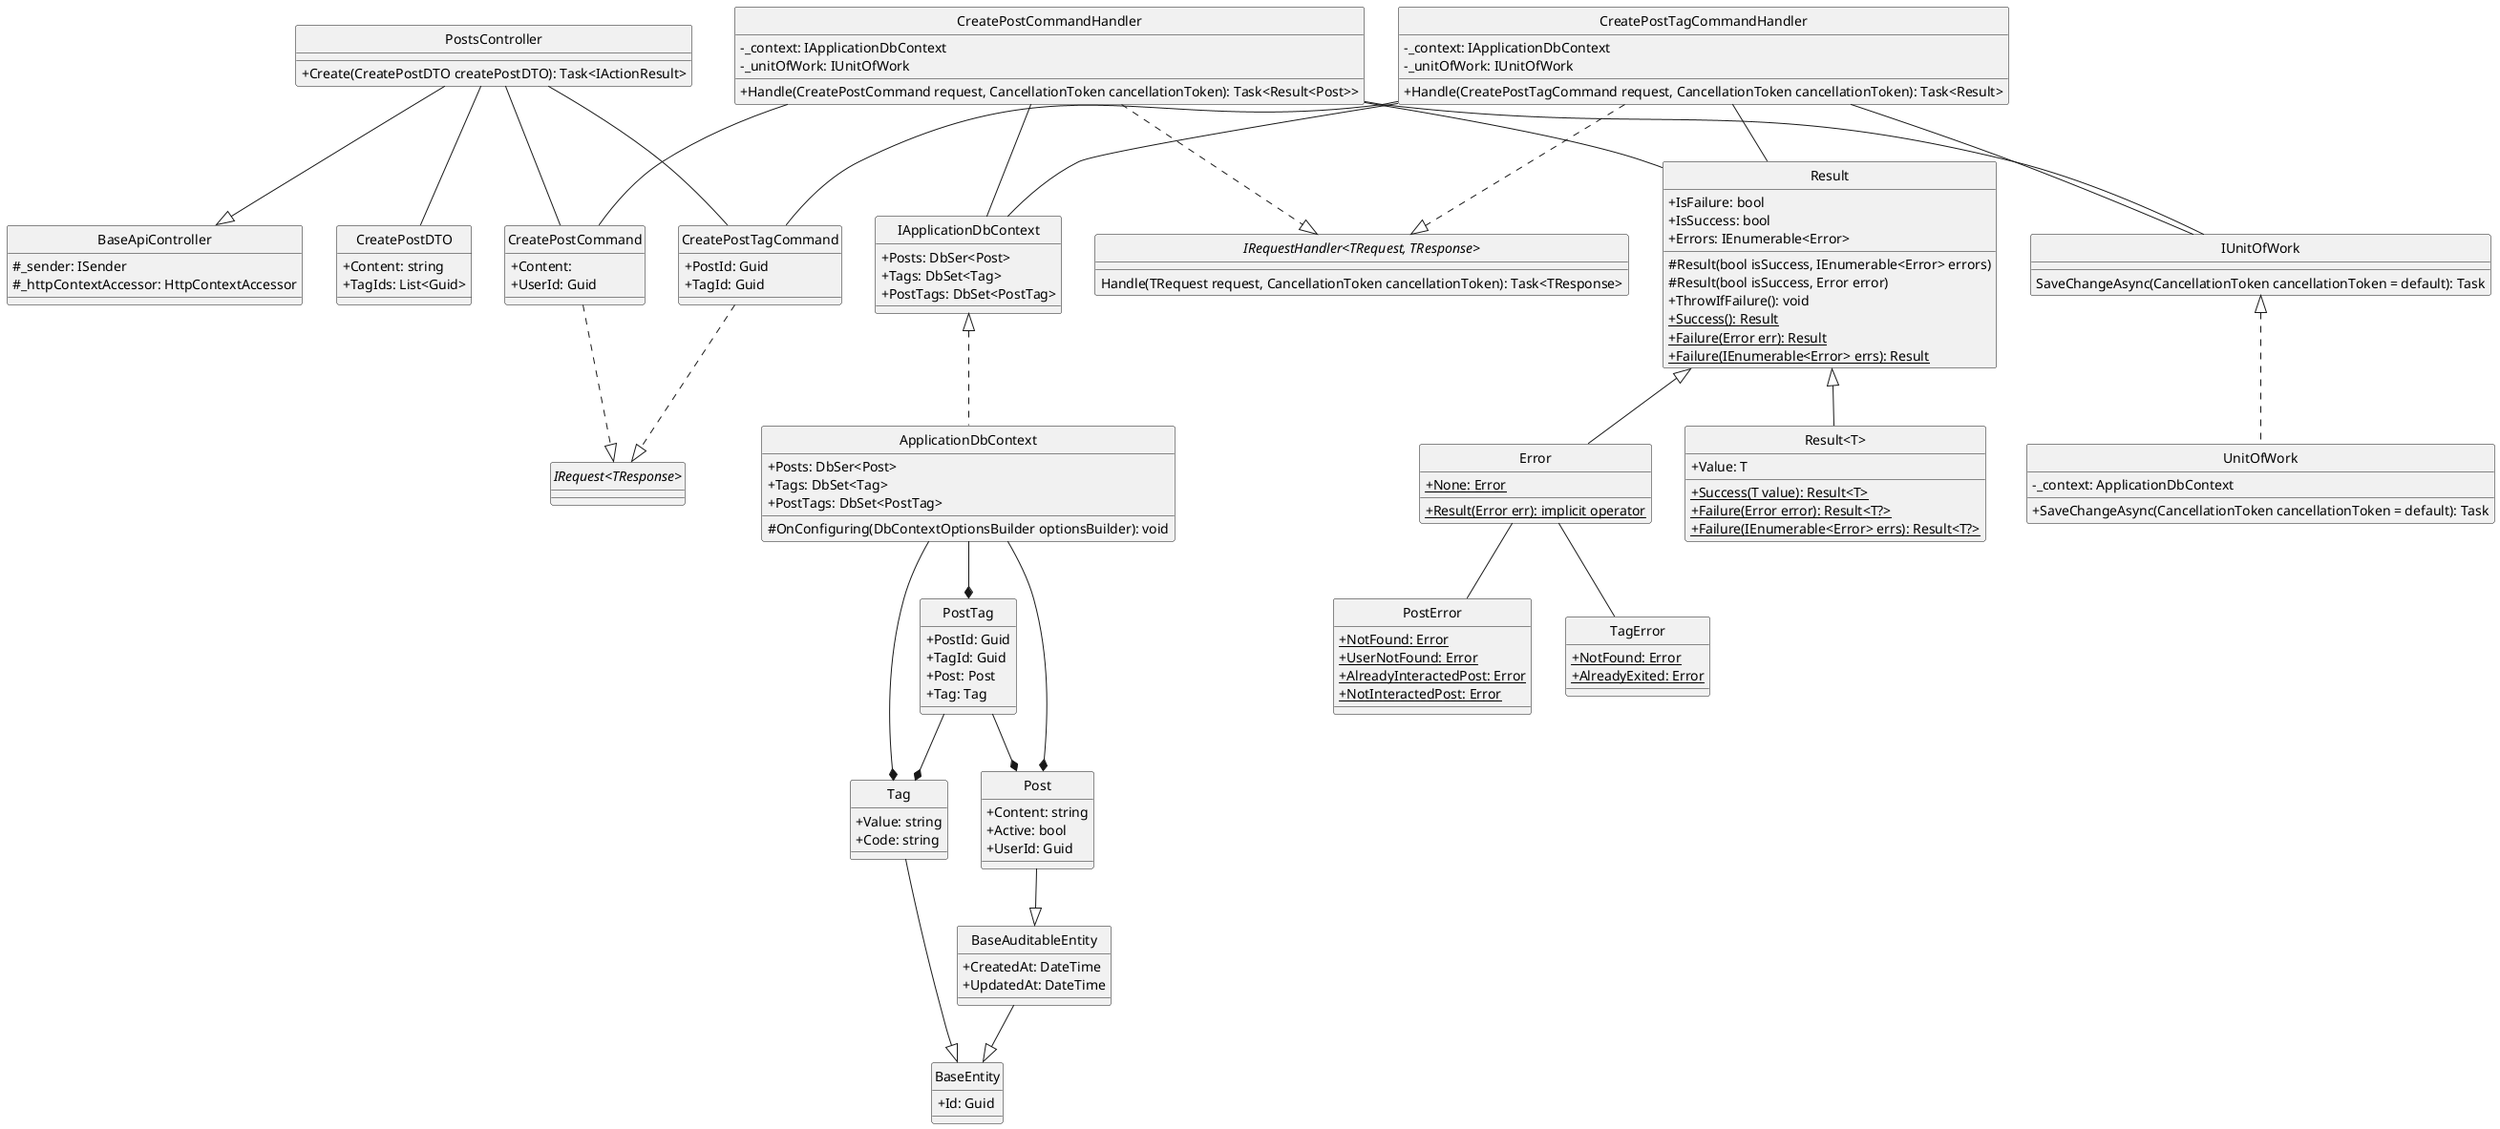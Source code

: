 @startuml createPost
hide circle
skinparam classAttributeIconSize 0

class BaseApiController {
    #_sender: ISender
    #_httpContextAccessor: HttpContextAccessor 
}

class PostsController {
    +Create(CreatePostDTO createPostDTO): Task<IActionResult> 
}

class CreatePostCommand {
    +Content:
    +UserId: Guid
}

class CreatePostCommandHandler {
    -_context: IApplicationDbContext
    -_unitOfWork: IUnitOfWork
    +Handle(CreatePostCommand request, CancellationToken cancellationToken): Task<Result<Post>>
}

class CreatePostTagCommand {
    +PostId: Guid 
    +TagId: Guid 
}

class CreatePostTagCommandHandler {
    -_context: IApplicationDbContext
    -_unitOfWork: IUnitOfWork
    +Handle(CreatePostTagCommand request, CancellationToken cancellationToken): Task<Result>
}

class IApplicationDbContext {
    +Posts: DbSer<Post>
    +Tags: DbSet<Tag>
    +PostTags: DbSet<PostTag>
}

class ApplicationDbContext {
    +Posts: DbSer<Post>
    +Tags: DbSet<Tag>
    +PostTags: DbSet<PostTag>
    #OnConfiguring(DbContextOptionsBuilder optionsBuilder): void
}

class Result {
    +IsFailure: bool 
    +IsSuccess: bool
    +Errors: IEnumerable<Error>
    #Result(bool isSuccess, IEnumerable<Error> errors)
    #Result(bool isSuccess, Error error)
    +ThrowIfFailure(): void
    +{static} Success(): Result
    +{static} Failure(Error err): Result
    +{static} Failure(IEnumerable<Error> errs): Result
}

class "Result<T>" {
    +Value: T
    +{static} Success(T value): Result<T>
    +{static} Failure(Error error): Result<T?>
    +{static} Failure(IEnumerable<Error> errs): Result<T?>
}

class Error {
    +{static} None: Error
    +{static} Result(Error err): implicit operator
}

class IUnitOfWork {
    SaveChangeAsync(CancellationToken cancellationToken = default): Task
}

class UnitOfWork {
    -_context: ApplicationDbContext
    +SaveChangeAsync(CancellationToken cancellationToken = default): Task
}

class TagError {
    +{static} NotFound: Error
    +{static} AlreadyExited: Error
}
class PostError {
    +{static} NotFound: Error
    +{static} UserNotFound: Error
    +{static} AlreadyInteractedPost: Error
    +{static} NotInteractedPost: Error
}

class CreatePostDTO {
    +Content: string
    +TagIds: List<Guid> 
}

class BaseEntity {
    +Id: Guid
}

class BaseAuditableEntity{
    +CreatedAt: DateTime 
    +UpdatedAt: DateTime 
}

class Tag {
    +Value: string 
    +Code: string 
}

class Post {
    +Content: string
    +Active: bool
    +UserId: Guid 
}

class PostTag {
    +PostId: Guid
    +TagId: Guid 
    +Post: Post
    +Tag: Tag
}

interface "IRequest<TResponse>"
interface "IRequestHandler<TRequest, TResponse>"{
    Handle(TRequest request, CancellationToken cancellationToken): Task<TResponse>
}

'==== Create Post ====
'API Layer
PostsController --|> BaseApiController
PostsController -- CreatePostCommand
PostsController -- CreatePostDTO
PostsController -- CreatePostTagCommand
'Application Layer
CreatePostCommand ..|> "IRequest<TResponse>"
CreatePostCommandHandler ..|> "IRequestHandler<TRequest, TResponse>"
CreatePostTagCommand ..|> "IRequest<TResponse>"
CreatePostTagCommandHandler ..|> "IRequestHandler<TRequest, TResponse>"
CreatePostTagCommandHandler -- CreatePostTagCommand
CreatePostTagCommandHandler -- Result
CreatePostTagCommandHandler -- IUnitOfWork
CreatePostTagCommandHandler -- IApplicationDbContext
CreatePostCommandHandler -- CreatePostCommand
CreatePostCommandHandler -- Result
CreatePostCommandHandler -- IUnitOfWork
CreatePostCommandHandler -- IApplicationDbContext
'Domain Layer
Result <|-- Error
Result <|-- "Result<T>"
Error -- TagError
Error -- PostError
Tag --|> BaseEntity
Post --|> BaseAuditableEntity
BaseAuditableEntity --|> BaseEntity
PostTag --* Post
PostTag --* Tag
'Infrastructure Layer
IUnitOfWork <|.. UnitOfWork
IApplicationDbContext <|.. ApplicationDbContext
ApplicationDbContext --* Tag
ApplicationDbContext --* Post
ApplicationDbContext --* PostTag
@enduml